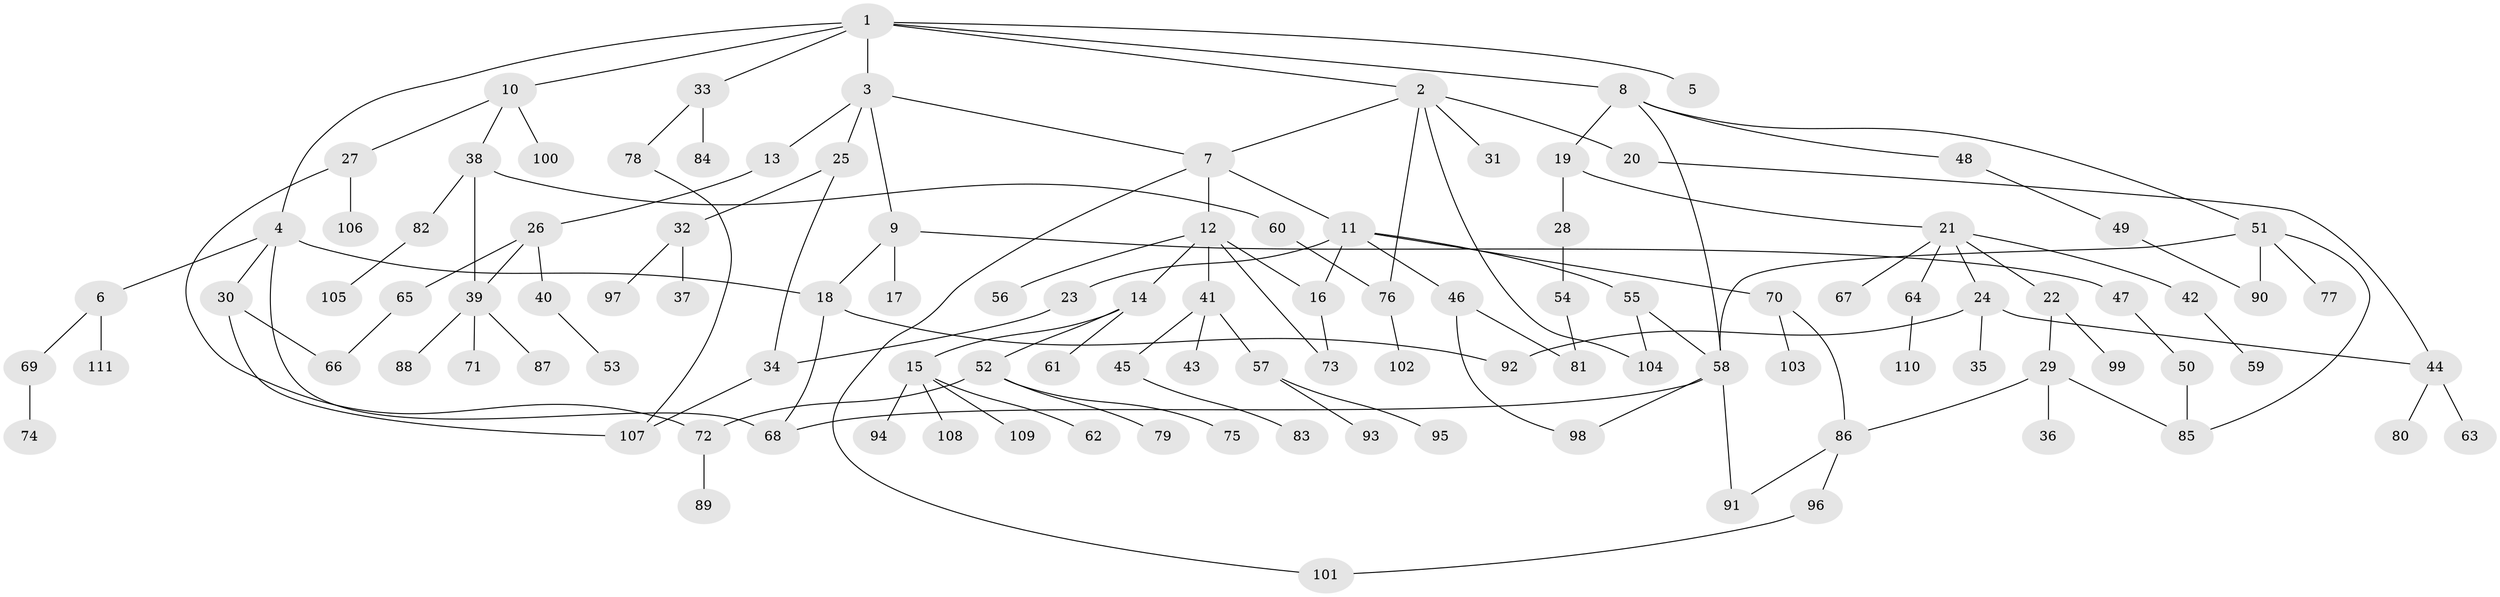 // Generated by graph-tools (version 1.1) at 2025/42/03/09/25 04:42:00]
// undirected, 111 vertices, 136 edges
graph export_dot {
graph [start="1"]
  node [color=gray90,style=filled];
  1;
  2;
  3;
  4;
  5;
  6;
  7;
  8;
  9;
  10;
  11;
  12;
  13;
  14;
  15;
  16;
  17;
  18;
  19;
  20;
  21;
  22;
  23;
  24;
  25;
  26;
  27;
  28;
  29;
  30;
  31;
  32;
  33;
  34;
  35;
  36;
  37;
  38;
  39;
  40;
  41;
  42;
  43;
  44;
  45;
  46;
  47;
  48;
  49;
  50;
  51;
  52;
  53;
  54;
  55;
  56;
  57;
  58;
  59;
  60;
  61;
  62;
  63;
  64;
  65;
  66;
  67;
  68;
  69;
  70;
  71;
  72;
  73;
  74;
  75;
  76;
  77;
  78;
  79;
  80;
  81;
  82;
  83;
  84;
  85;
  86;
  87;
  88;
  89;
  90;
  91;
  92;
  93;
  94;
  95;
  96;
  97;
  98;
  99;
  100;
  101;
  102;
  103;
  104;
  105;
  106;
  107;
  108;
  109;
  110;
  111;
  1 -- 2;
  1 -- 3;
  1 -- 4;
  1 -- 5;
  1 -- 8;
  1 -- 10;
  1 -- 33;
  2 -- 20;
  2 -- 31;
  2 -- 76;
  2 -- 104;
  2 -- 7;
  3 -- 7;
  3 -- 9;
  3 -- 13;
  3 -- 25;
  4 -- 6;
  4 -- 30;
  4 -- 68;
  4 -- 18;
  6 -- 69;
  6 -- 111;
  7 -- 11;
  7 -- 12;
  7 -- 101;
  8 -- 19;
  8 -- 48;
  8 -- 51;
  8 -- 58;
  9 -- 17;
  9 -- 18;
  9 -- 47;
  10 -- 27;
  10 -- 38;
  10 -- 100;
  11 -- 16;
  11 -- 23;
  11 -- 46;
  11 -- 55;
  11 -- 70;
  12 -- 14;
  12 -- 41;
  12 -- 56;
  12 -- 73;
  12 -- 16;
  13 -- 26;
  14 -- 15;
  14 -- 52;
  14 -- 61;
  15 -- 62;
  15 -- 94;
  15 -- 108;
  15 -- 109;
  16 -- 73;
  18 -- 92;
  18 -- 68;
  19 -- 21;
  19 -- 28;
  20 -- 44;
  21 -- 22;
  21 -- 24;
  21 -- 42;
  21 -- 64;
  21 -- 67;
  22 -- 29;
  22 -- 99;
  23 -- 34;
  24 -- 35;
  24 -- 44;
  24 -- 92;
  25 -- 32;
  25 -- 34;
  26 -- 40;
  26 -- 65;
  26 -- 39;
  27 -- 106;
  27 -- 72;
  28 -- 54;
  29 -- 36;
  29 -- 86;
  29 -- 85;
  30 -- 107;
  30 -- 66;
  32 -- 37;
  32 -- 97;
  33 -- 78;
  33 -- 84;
  34 -- 107;
  38 -- 39;
  38 -- 60;
  38 -- 82;
  39 -- 71;
  39 -- 87;
  39 -- 88;
  40 -- 53;
  41 -- 43;
  41 -- 45;
  41 -- 57;
  42 -- 59;
  44 -- 63;
  44 -- 80;
  45 -- 83;
  46 -- 98;
  46 -- 81;
  47 -- 50;
  48 -- 49;
  49 -- 90;
  50 -- 85;
  51 -- 77;
  51 -- 90;
  51 -- 85;
  51 -- 58;
  52 -- 72;
  52 -- 75;
  52 -- 79;
  54 -- 81;
  55 -- 104;
  55 -- 58;
  57 -- 93;
  57 -- 95;
  58 -- 68;
  58 -- 91;
  58 -- 98;
  60 -- 76;
  64 -- 110;
  65 -- 66;
  69 -- 74;
  70 -- 103;
  70 -- 86;
  72 -- 89;
  76 -- 102;
  78 -- 107;
  82 -- 105;
  86 -- 96;
  86 -- 91;
  96 -- 101;
}
